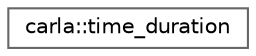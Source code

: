 digraph "类继承关系图"
{
 // INTERACTIVE_SVG=YES
 // LATEX_PDF_SIZE
  bgcolor="transparent";
  edge [fontname=Helvetica,fontsize=10,labelfontname=Helvetica,labelfontsize=10];
  node [fontname=Helvetica,fontsize=10,shape=box,height=0.2,width=0.4];
  rankdir="LR";
  Node0 [id="Node000000",label="carla::time_duration",height=0.2,width=0.4,color="grey40", fillcolor="white", style="filled",URL="$d2/d2e/classcarla_1_1time__duration.html",tooltip="Positive time duration up to milliseconds resolution."];
}
